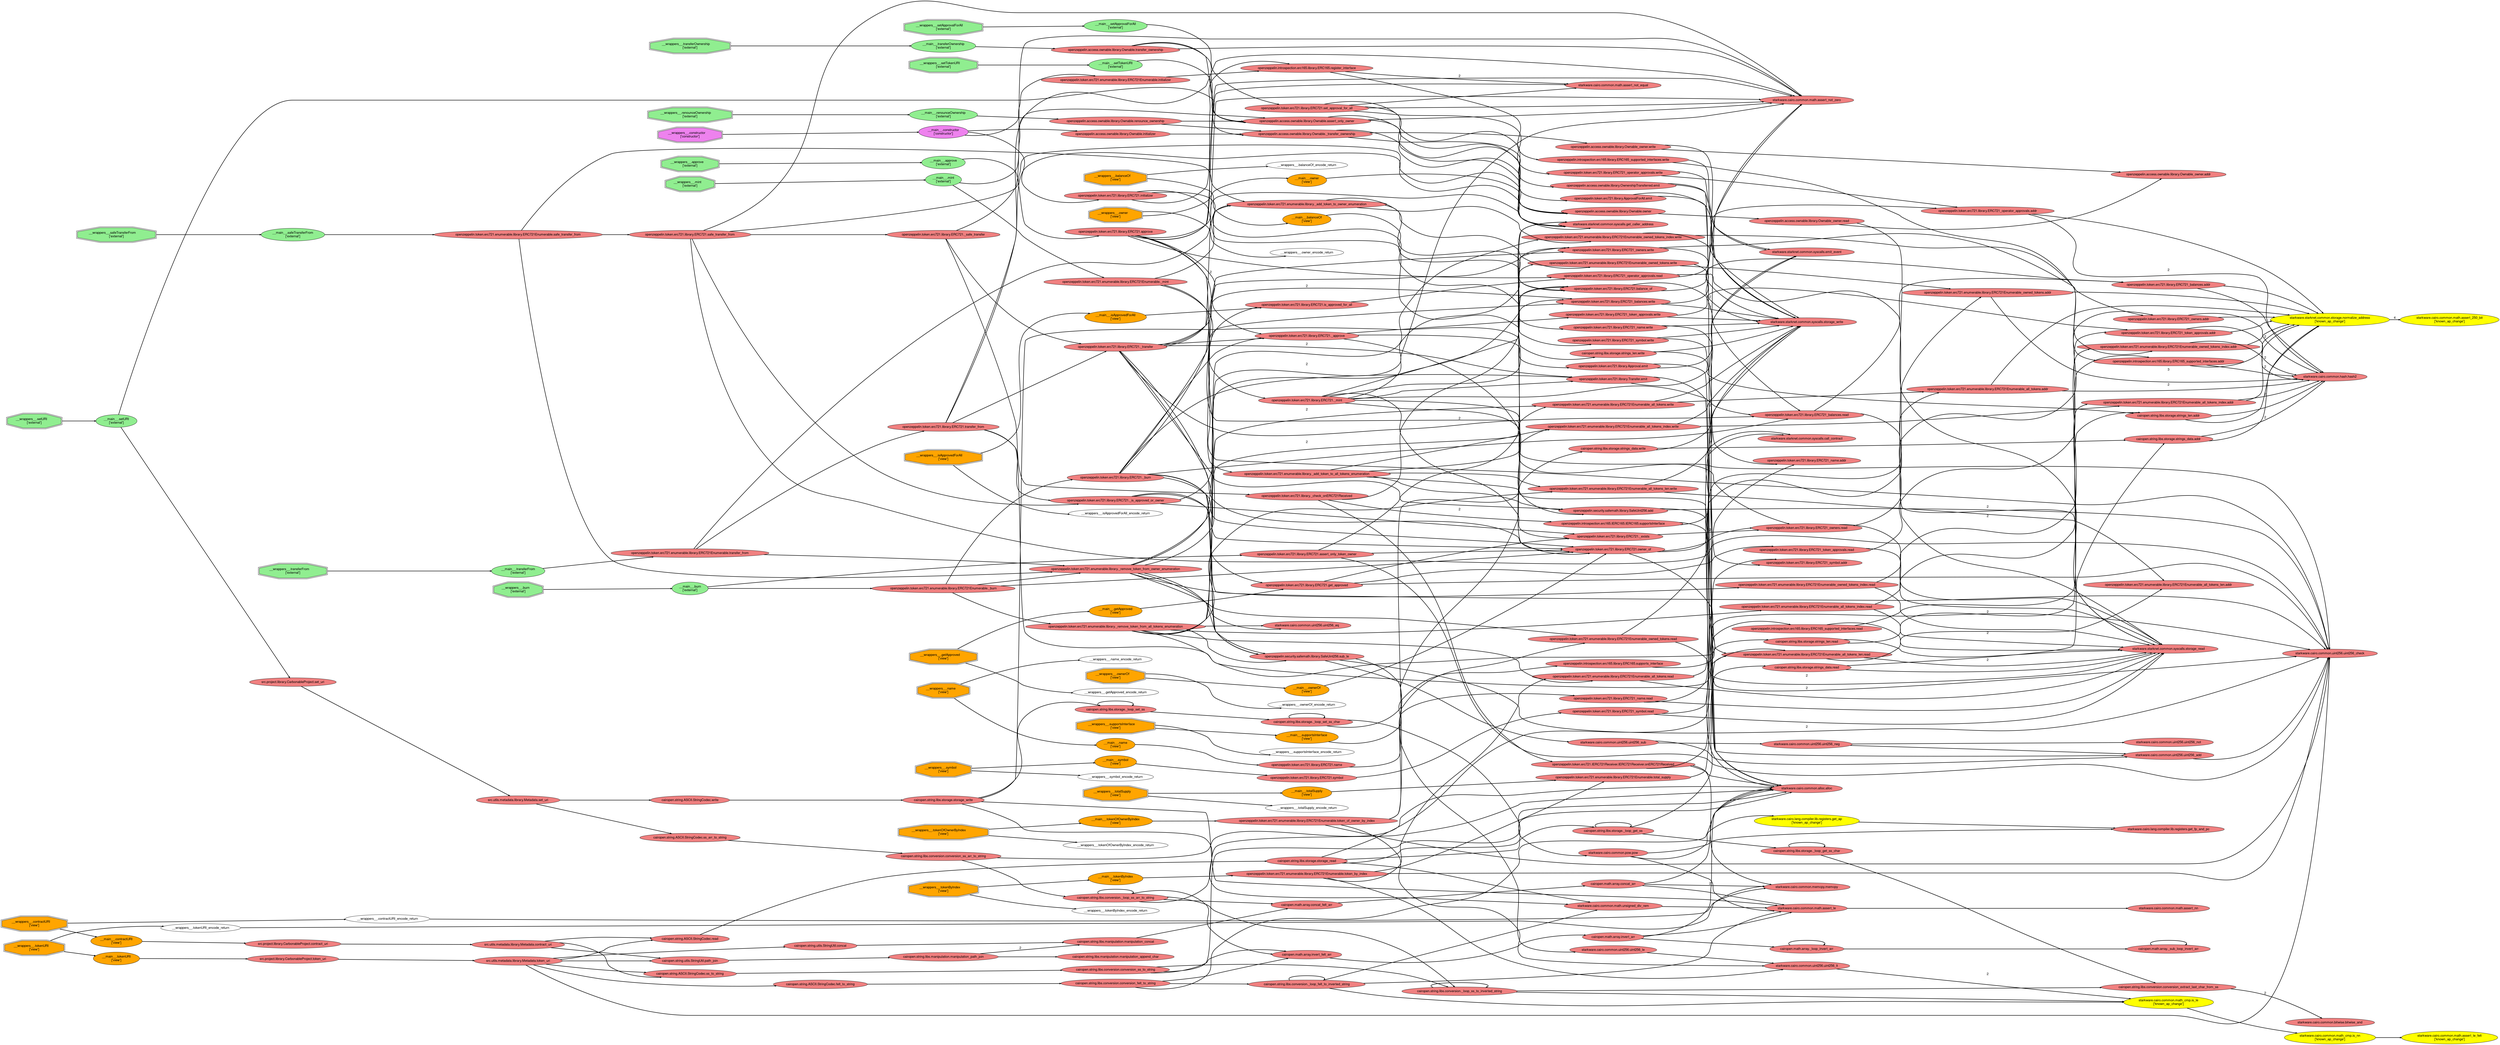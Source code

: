 // Call flow graph
digraph CarbonableProject {
	graph [fontname="Helvetica,Arial,sans-serif" fontsize=20 layout=dot newrank=true rankdir=LR]
	node [fontname="Helvetica,Arial,sans-serif" pencolor="#00000044" shape="rect, plaintext" style=filled]
	edge [arrowsize=0.5 fontname="Helvetica,Arial,sans-serif" labeldistance=3 labelfontcolor="#00000080" penwidth=2]
	0 [label="starkware.cairo.common.alloc.alloc" color="" fillcolor=lightcoral shape=oval style=filled]
	3 [label="starkware.cairo.common.hash.hash2" color="" fillcolor=lightcoral shape=oval style=filled]
	9 [label="starkware.cairo.common.memcpy.memcpy" color="" fillcolor=lightcoral shape=oval style=filled]
	24 [label="starkware.cairo.lang.compiler.lib.registers.get_fp_and_pc" color="" fillcolor=lightcoral shape=oval style=filled]
	25 [label="starkware.cairo.lang.compiler.lib.registers.get_ap\l['known_ap_change']" color="" fillcolor=yellow shape=oval style=filled]
	30 [label="starkware.cairo.common.math.assert_not_zero" color="" fillcolor=lightcoral shape=oval style=filled]
	35 [label="starkware.cairo.common.math.assert_not_equal" color="" fillcolor=lightcoral shape=oval style=filled]
	41 [label="starkware.cairo.common.math.assert_nn" color="" fillcolor=lightcoral shape=oval style=filled]
	45 [label="starkware.cairo.common.math.assert_le" color="" fillcolor=lightcoral shape=oval style=filled]
	50 [label="starkware.cairo.common.math.assert_250_bit\l['known_ap_change']" color="" fillcolor=yellow shape=oval style=filled]
	63 [label="starkware.cairo.common.math.assert_le_felt\l['known_ap_change']" color="" fillcolor=yellow shape=oval style=filled]
	108 [label="starkware.cairo.common.math.unsigned_div_rem" color="" fillcolor=lightcoral shape=oval style=filled]
	123 [label="starkware.starknet.common.storage.normalize_address\l['known_ap_change']" color="" fillcolor=yellow shape=oval style=filled]
	163 [label="starkware.starknet.common.syscalls.call_contract" color="" fillcolor=lightcoral shape=oval style=filled]
	175 [label="starkware.starknet.common.syscalls.get_caller_address" color="" fillcolor=lightcoral shape=oval style=filled]
	182 [label="starkware.starknet.common.syscalls.storage_read" color="" fillcolor=lightcoral shape=oval style=filled]
	190 [label="starkware.starknet.common.syscalls.storage_write" color="" fillcolor=lightcoral shape=oval style=filled]
	198 [label="starkware.starknet.common.syscalls.emit_event" color="" fillcolor=lightcoral shape=oval style=filled]
	208 [label="starkware.cairo.common.bitwise.bitwise_and" color="" fillcolor=lightcoral shape=oval style=filled]
	214 [label="starkware.cairo.common.math_cmp.is_nn\l['known_ap_change']" color="" fillcolor=yellow shape=oval style=filled]
	247 [label="starkware.cairo.common.math_cmp.is_le\l['known_ap_change']" color="" fillcolor=yellow shape=oval style=filled]
	252 [label="starkware.cairo.common.pow.pow" color="" fillcolor=lightcoral shape=oval style=filled]
	295 [label="starkware.cairo.common.uint256.uint256_check" color="" fillcolor=lightcoral shape=oval style=filled]
	300 [label="starkware.cairo.common.uint256.uint256_add" color="" fillcolor=lightcoral shape=oval style=filled]
	322 [label="starkware.cairo.common.uint256.uint256_lt" color="" fillcolor=lightcoral shape=oval style=filled]
	339 [label="starkware.cairo.common.uint256.uint256_le" color="" fillcolor=lightcoral shape=oval style=filled]
	351 [label="starkware.cairo.common.uint256.uint256_not" color="" fillcolor=lightcoral shape=oval style=filled]
	359 [label="starkware.cairo.common.uint256.uint256_neg" color="" fillcolor=lightcoral shape=oval style=filled]
	374 [label="starkware.cairo.common.uint256.uint256_sub" color="" fillcolor=lightcoral shape=oval style=filled]
	390 [label="starkware.cairo.common.uint256.uint256_eq" color="" fillcolor=lightcoral shape=oval style=filled]
	412 [label="openzeppelin.access.ownable.library.OwnershipTransferred.emit" color="" fillcolor=lightcoral shape=oval style=filled]
	437 [label="openzeppelin.access.ownable.library.Ownable_owner.addr" color="" fillcolor=lightcoral shape=oval style=filled]
	442 [label="openzeppelin.access.ownable.library.Ownable_owner.read" color="" fillcolor=lightcoral shape=oval style=filled]
	455 [label="openzeppelin.access.ownable.library.Ownable_owner.write" color="" fillcolor=lightcoral shape=oval style=filled]
	467 [label="openzeppelin.access.ownable.library.Ownable.initializer" color="" fillcolor=lightcoral shape=oval style=filled]
	474 [label="openzeppelin.access.ownable.library.Ownable.assert_only_owner" color="" fillcolor=lightcoral shape=oval style=filled]
	489 [label="openzeppelin.access.ownable.library.Ownable.owner" color="" fillcolor=lightcoral shape=oval style=filled]
	495 [label="openzeppelin.access.ownable.library.Ownable.transfer_ownership" color="" fillcolor=lightcoral shape=oval style=filled]
	507 [label="openzeppelin.access.ownable.library.Ownable.renounce_ownership" color="" fillcolor=lightcoral shape=oval style=filled]
	517 [label="openzeppelin.access.ownable.library.Ownable._transfer_ownership" color="" fillcolor=lightcoral shape=oval style=filled]
	538 [label="openzeppelin.introspection.erc165.library.ERC165_supported_interfaces.addr" color="" fillcolor=lightcoral shape=oval style=filled]
	552 [label="openzeppelin.introspection.erc165.library.ERC165_supported_interfaces.read" color="" fillcolor=lightcoral shape=oval style=filled]
	566 [label="openzeppelin.introspection.erc165.library.ERC165_supported_interfaces.write" color="" fillcolor=lightcoral shape=oval style=filled]
	579 [label="openzeppelin.introspection.erc165.library.ERC165.supports_interface" color="" fillcolor=lightcoral shape=oval style=filled]
	596 [label="openzeppelin.introspection.erc165.library.ERC165.register_interface" color="" fillcolor=lightcoral shape=oval style=filled]
	610 [label="openzeppelin.introspection.erc165.IERC165.IERC165.supportsInterface" color="" fillcolor=lightcoral shape=oval style=filled]
	633 [label="openzeppelin.security.safemath.library.SafeUint256.add" color="" fillcolor=lightcoral shape=oval style=filled]
	656 [label="openzeppelin.security.safemath.library.SafeUint256.sub_le" color="" fillcolor=lightcoral shape=oval style=filled]
	688 [label="openzeppelin.token.erc721.IERC721Receiver.IERC721Receiver.onERC721Received" color="" fillcolor=lightcoral shape=oval style=filled]
	725 [label="openzeppelin.token.erc721.library.Transfer.emit" color="" fillcolor=lightcoral shape=oval style=filled]
	752 [label="openzeppelin.token.erc721.library.Approval.emit" color="" fillcolor=lightcoral shape=oval style=filled]
	779 [label="openzeppelin.token.erc721.library.ApprovalForAll.emit" color="" fillcolor=lightcoral shape=oval style=filled]
	805 [label="openzeppelin.token.erc721.library.ERC721_name.addr" color="" fillcolor=lightcoral shape=oval style=filled]
	810 [label="openzeppelin.token.erc721.library.ERC721_name.read" color="" fillcolor=lightcoral shape=oval style=filled]
	823 [label="openzeppelin.token.erc721.library.ERC721_name.write" color="" fillcolor=lightcoral shape=oval style=filled]
	835 [label="openzeppelin.token.erc721.library.ERC721_symbol.addr" color="" fillcolor=lightcoral shape=oval style=filled]
	840 [label="openzeppelin.token.erc721.library.ERC721_symbol.read" color="" fillcolor=lightcoral shape=oval style=filled]
	853 [label="openzeppelin.token.erc721.library.ERC721_symbol.write" color="" fillcolor=lightcoral shape=oval style=filled]
	865 [label="openzeppelin.token.erc721.library.ERC721_owners.addr" color="" fillcolor=lightcoral shape=oval style=filled]
	882 [label="openzeppelin.token.erc721.library.ERC721_owners.read" color="" fillcolor=lightcoral shape=oval style=filled]
	897 [label="openzeppelin.token.erc721.library.ERC721_owners.write" color="" fillcolor=lightcoral shape=oval style=filled]
	911 [label="openzeppelin.token.erc721.library.ERC721_balances.addr" color="" fillcolor=lightcoral shape=oval style=filled]
	925 [label="openzeppelin.token.erc721.library.ERC721_balances.read" color="" fillcolor=lightcoral shape=oval style=filled]
	945 [label="openzeppelin.token.erc721.library.ERC721_balances.write" color="" fillcolor=lightcoral shape=oval style=filled]
	963 [label="openzeppelin.token.erc721.library.ERC721_token_approvals.addr" color="" fillcolor=lightcoral shape=oval style=filled]
	980 [label="openzeppelin.token.erc721.library.ERC721_token_approvals.read" color="" fillcolor=lightcoral shape=oval style=filled]
	995 [label="openzeppelin.token.erc721.library.ERC721_token_approvals.write" color="" fillcolor=lightcoral shape=oval style=filled]
	1009 [label="openzeppelin.token.erc721.library.ERC721_operator_approvals.addr" color="" fillcolor=lightcoral shape=oval style=filled]
	1026 [label="openzeppelin.token.erc721.library.ERC721_operator_approvals.read" color="" fillcolor=lightcoral shape=oval style=filled]
	1041 [label="openzeppelin.token.erc721.library.ERC721_operator_approvals.write" color="" fillcolor=lightcoral shape=oval style=filled]
	1055 [label="openzeppelin.token.erc721.library.ERC721.initializer" color="" fillcolor=lightcoral shape=oval style=filled]
	1073 [label="openzeppelin.token.erc721.library.ERC721.name" color="" fillcolor=lightcoral shape=oval style=filled]
	1079 [label="openzeppelin.token.erc721.library.ERC721.symbol" color="" fillcolor=lightcoral shape=oval style=filled]
	1085 [label="openzeppelin.token.erc721.library.ERC721.balance_of" color="" fillcolor=lightcoral shape=oval style=filled]
	1095 [label="openzeppelin.token.erc721.library.ERC721.owner_of" color="" fillcolor=lightcoral shape=oval style=filled]
	1114 [label="openzeppelin.token.erc721.library.ERC721.get_approved" color="" fillcolor=lightcoral shape=oval style=filled]
	1136 [label="openzeppelin.token.erc721.library.ERC721.is_approved_for_all" color="" fillcolor=lightcoral shape=oval style=filled]
	1144 [label="openzeppelin.token.erc721.library.ERC721.approve" color="" fillcolor=lightcoral shape=oval style=filled]
	1200 [label="openzeppelin.token.erc721.library.ERC721.set_approval_for_all" color="" fillcolor=lightcoral shape=oval style=filled]
	1235 [label="openzeppelin.token.erc721.library.ERC721.transfer_from" color="" fillcolor=lightcoral shape=oval style=filled]
	1270 [label="openzeppelin.token.erc721.library.ERC721.safe_transfer_from" color="" fillcolor=lightcoral shape=oval style=filled]
	1307 [label="openzeppelin.token.erc721.library.ERC721.assert_only_token_owner" color="" fillcolor=lightcoral shape=oval style=filled]
	1327 [label="openzeppelin.token.erc721.library.ERC721._is_approved_or_owner" color="" fillcolor=lightcoral shape=oval style=filled]
	1394 [label="openzeppelin.token.erc721.library.ERC721._exists" color="" fillcolor=lightcoral shape=oval style=filled]
	1415 [label="openzeppelin.token.erc721.library.ERC721._approve" color="" fillcolor=lightcoral shape=oval style=filled]
	1439 [label="openzeppelin.token.erc721.library.ERC721._transfer" color="" fillcolor=lightcoral shape=oval style=filled]
	1510 [label="openzeppelin.token.erc721.library.ERC721._safe_transfer" color="" fillcolor=lightcoral shape=oval style=filled]
	1533 [label="openzeppelin.token.erc721.library.ERC721._mint" color="" fillcolor=lightcoral shape=oval style=filled]
	1588 [label="openzeppelin.token.erc721.library.ERC721._burn" color="" fillcolor=lightcoral shape=oval style=filled]
	1647 [label="openzeppelin.token.erc721.library._check_onERC721Received" color="" fillcolor=lightcoral shape=oval style=filled]
	1692 [label="openzeppelin.token.erc721.enumerable.library.ERC721Enumerable_all_tokens_len.addr" color="" fillcolor=lightcoral shape=oval style=filled]
	1697 [label="openzeppelin.token.erc721.enumerable.library.ERC721Enumerable_all_tokens_len.read" color="" fillcolor=lightcoral shape=oval style=filled]
	1716 [label="openzeppelin.token.erc721.enumerable.library.ERC721Enumerable_all_tokens_len.write" color="" fillcolor=lightcoral shape=oval style=filled]
	1733 [label="openzeppelin.token.erc721.enumerable.library.ERC721Enumerable_all_tokens.addr" color="" fillcolor=lightcoral shape=oval style=filled]
	1750 [label="openzeppelin.token.erc721.enumerable.library.ERC721Enumerable_all_tokens.read" color="" fillcolor=lightcoral shape=oval style=filled]
	1771 [label="openzeppelin.token.erc721.enumerable.library.ERC721Enumerable_all_tokens.write" color="" fillcolor=lightcoral shape=oval style=filled]
	1790 [label="openzeppelin.token.erc721.enumerable.library.ERC721Enumerable_all_tokens_index.addr" color="" fillcolor=lightcoral shape=oval style=filled]
	1807 [label="openzeppelin.token.erc721.enumerable.library.ERC721Enumerable_all_tokens_index.read" color="" fillcolor=lightcoral shape=oval style=filled]
	1828 [label="openzeppelin.token.erc721.enumerable.library.ERC721Enumerable_all_tokens_index.write" color="" fillcolor=lightcoral shape=oval style=filled]
	1847 [label="openzeppelin.token.erc721.enumerable.library.ERC721Enumerable_owned_tokens.addr" color="" fillcolor=lightcoral shape=oval style=filled]
	1867 [label="openzeppelin.token.erc721.enumerable.library.ERC721Enumerable_owned_tokens.read" color="" fillcolor=lightcoral shape=oval style=filled]
	1889 [label="openzeppelin.token.erc721.enumerable.library.ERC721Enumerable_owned_tokens.write" color="" fillcolor=lightcoral shape=oval style=filled]
	1909 [label="openzeppelin.token.erc721.enumerable.library.ERC721Enumerable_owned_tokens_index.addr" color="" fillcolor=lightcoral shape=oval style=filled]
	1926 [label="openzeppelin.token.erc721.enumerable.library.ERC721Enumerable_owned_tokens_index.read" color="" fillcolor=lightcoral shape=oval style=filled]
	1947 [label="openzeppelin.token.erc721.enumerable.library.ERC721Enumerable_owned_tokens_index.write" color="" fillcolor=lightcoral shape=oval style=filled]
	1966 [label="openzeppelin.token.erc721.enumerable.library.ERC721Enumerable.initializer" color="" fillcolor=lightcoral shape=oval style=filled]
	1974 [label="openzeppelin.token.erc721.enumerable.library.ERC721Enumerable.total_supply" color="" fillcolor=lightcoral shape=oval style=filled]
	1980 [label="openzeppelin.token.erc721.enumerable.library.ERC721Enumerable.token_by_index" color="" fillcolor=lightcoral shape=oval style=filled]
	2009 [label="openzeppelin.token.erc721.enumerable.library.ERC721Enumerable.token_of_owner_by_index" color="" fillcolor=lightcoral shape=oval style=filled]
	2040 [label="openzeppelin.token.erc721.enumerable.library.ERC721Enumerable.transfer_from" color="" fillcolor=lightcoral shape=oval style=filled]
	2060 [label="openzeppelin.token.erc721.enumerable.library.ERC721Enumerable.safe_transfer_from" color="" fillcolor=lightcoral shape=oval style=filled]
	2082 [label="openzeppelin.token.erc721.enumerable.library.ERC721Enumerable._mint" color="" fillcolor=lightcoral shape=oval style=filled]
	2100 [label="openzeppelin.token.erc721.enumerable.library.ERC721Enumerable._burn" color="" fillcolor=lightcoral shape=oval style=filled]
	2124 [label="openzeppelin.token.erc721.enumerable.library._add_token_to_all_tokens_enumeration" color="" fillcolor=lightcoral shape=oval style=filled]
	2153 [label="openzeppelin.token.erc721.enumerable.library._remove_token_from_all_tokens_enumeration" color="" fillcolor=lightcoral shape=oval style=filled]
	2240 [label="openzeppelin.token.erc721.enumerable.library._add_token_to_owner_enumeration" color="" fillcolor=lightcoral shape=oval style=filled]
	2266 [label="openzeppelin.token.erc721.enumerable.library._remove_token_from_owner_enumeration" color="" fillcolor=lightcoral shape=oval style=filled]
	2356 [label="cairopen.math.array.concat_arr" color="" fillcolor=lightcoral shape=oval style=filled]
	2383 [label="cairopen.math.array.concat_felt_arr" color="" fillcolor=lightcoral shape=oval style=filled]
	2393 [label="cairopen.math.array.invert_arr" color="" fillcolor=lightcoral shape=oval style=filled]
	2416 [label="cairopen.math.array.invert_felt_arr" color="" fillcolor=lightcoral shape=oval style=filled]
	2424 [label="cairopen.math.array._loop_invert_arr" color="" fillcolor=lightcoral shape=oval style=filled]
	2451 [label="cairopen.math.array._sub_loop_invert_arr" color="" fillcolor=lightcoral shape=oval style=filled]
	2490 [label="cairopen.string.libs.conversion.conversion_felt_to_string" color="" fillcolor=lightcoral shape=oval style=filled]
	2515 [label="cairopen.string.libs.conversion._loop_felt_to_inverted_string" color="" fillcolor=lightcoral shape=oval style=filled]
	2561 [label="cairopen.string.libs.conversion.conversion_ss_to_string" color="" fillcolor=lightcoral shape=oval style=filled]
	2592 [label="cairopen.string.libs.conversion._loop_ss_to_inverted_string" color="" fillcolor=lightcoral shape=oval style=filled]
	2640 [label="cairopen.string.libs.conversion.conversion_ss_arr_to_string" color="" fillcolor=lightcoral shape=oval style=filled]
	2656 [label="cairopen.string.libs.conversion._loop_ss_arr_to_string" color="" fillcolor=lightcoral shape=oval style=filled]
	2713 [label="cairopen.string.libs.conversion.conversion_extract_last_char_from_ss" color="" fillcolor=lightcoral shape=oval style=filled]
	2735 [label="cairopen.string.libs.storage.strings_data.addr" color="" fillcolor=lightcoral shape=oval style=filled]
	2752 [label="cairopen.string.libs.storage.strings_data.read" color="" fillcolor=lightcoral shape=oval style=filled]
	2767 [label="cairopen.string.libs.storage.strings_data.write" color="" fillcolor=lightcoral shape=oval style=filled]
	2781 [label="cairopen.string.libs.storage.strings_len.addr" color="" fillcolor=lightcoral shape=oval style=filled]
	2795 [label="cairopen.string.libs.storage.strings_len.read" color="" fillcolor=lightcoral shape=oval style=filled]
	2809 [label="cairopen.string.libs.storage.strings_len.write" color="" fillcolor=lightcoral shape=oval style=filled]
	2822 [label="cairopen.string.libs.storage.storage_read" color="" fillcolor=lightcoral shape=oval style=filled]
	2866 [label="cairopen.string.libs.storage._loop_get_ss" color="" fillcolor=lightcoral shape=oval style=filled]
	2897 [label="cairopen.string.libs.storage._loop_get_ss_char" color="" fillcolor=lightcoral shape=oval style=filled]
	2934 [label="cairopen.string.libs.storage.storage_write" color="" fillcolor=lightcoral shape=oval style=filled]
	2969 [label="cairopen.string.libs.storage._loop_set_ss" color="" fillcolor=lightcoral shape=oval style=filled]
	2994 [label="cairopen.string.libs.storage._loop_set_ss_char" color="" fillcolor=lightcoral shape=oval style=filled]
	3033 [label="cairopen.string.ASCII.StringCodec.read" color="" fillcolor=lightcoral shape=oval style=filled]
	3051 [label="cairopen.string.ASCII.StringCodec.write" color="" fillcolor=lightcoral shape=oval style=filled]
	3065 [label="cairopen.string.ASCII.StringCodec.felt_to_string" color="" fillcolor=lightcoral shape=oval style=filled]
	3075 [label="cairopen.string.ASCII.StringCodec.ss_to_string" color="" fillcolor=lightcoral shape=oval style=filled]
	3089 [label="cairopen.string.ASCII.StringCodec.ss_arr_to_string" color="" fillcolor=lightcoral shape=oval style=filled]
	3104 [label="cairopen.string.libs.manipulation.manipulation_concat" color="" fillcolor=lightcoral shape=oval style=filled]
	3112 [label="cairopen.string.libs.manipulation.manipulation_append_char" color="" fillcolor=lightcoral shape=oval style=filled]
	3119 [label="cairopen.string.libs.manipulation.manipulation_path_join" color="" fillcolor=lightcoral shape=oval style=filled]
	3147 [label="cairopen.string.utils.StringUtil.concat" color="" fillcolor=lightcoral shape=oval style=filled]
	3155 [label="cairopen.string.utils.StringUtil.path_join" color="" fillcolor=lightcoral shape=oval style=filled]
	3163 [label="src.utils.metadata.library.Metadata.token_uri" color="" fillcolor=lightcoral shape=oval style=filled]
	3217 [label="src.utils.metadata.library.Metadata.contract_uri" color="" fillcolor=lightcoral shape=oval style=filled]
	3252 [label="src.utils.metadata.library.Metadata.set_uri" color="" fillcolor=lightcoral shape=oval style=filled]
	3275 [label="src.project.library.CarbonableProject.token_uri" color="" fillcolor=lightcoral shape=oval style=filled]
	3284 [label="src.project.library.CarbonableProject.contract_uri" color="" fillcolor=lightcoral shape=oval style=filled]
	3291 [label="src.project.library.CarbonableProject.set_uri" color="" fillcolor=lightcoral shape=oval style=filled]
	3300 [label="__main__.constructor\l['constructor']" color="" fillcolor=violet shape=oval style=filled]
	3313 [label="__wrappers__.constructor\l['constructor']" color="" fillcolor=violet shape=doubleoctagon style=filled]
	3334 [label="__main__.totalSupply\l['view']" color="" fillcolor=orange shape=oval style=filled]
	3345 [label="__wrappers__.totalSupply_encode_return" color="" fillcolor=white shape=oval style=solid]
	3355 [label="__wrappers__.totalSupply\l['view']" color="" fillcolor=orange shape=doubleoctagon style=filled]
	3371 [label="__main__.tokenByIndex\l['view']" color="" fillcolor=orange shape=oval style=filled]
	3384 [label="__wrappers__.tokenByIndex_encode_return" color="" fillcolor=white shape=oval style=solid]
	3394 [label="__wrappers__.tokenByIndex\l['view']" color="" fillcolor=orange shape=doubleoctagon style=filled]
	3414 [label="__main__.tokenOfOwnerByIndex\l['view']" color="" fillcolor=orange shape=oval style=filled]
	3428 [label="__wrappers__.tokenOfOwnerByIndex_encode_return" color="" fillcolor=white shape=oval style=solid]
	3438 [label="__wrappers__.tokenOfOwnerByIndex\l['view']" color="" fillcolor=orange shape=doubleoctagon style=filled]
	3459 [label="__main__.supportsInterface\l['view']" color="" fillcolor=orange shape=oval style=filled]
	3466 [label="__wrappers__.supportsInterface_encode_return" color="" fillcolor=white shape=oval style=solid]
	3475 [label="__wrappers__.supportsInterface\l['view']" color="" fillcolor=orange shape=doubleoctagon style=filled]
	3494 [label="__main__.name\l['view']" color="" fillcolor=orange shape=oval style=filled]
	3500 [label="__wrappers__.name_encode_return" color="" fillcolor=white shape=oval style=solid]
	3509 [label="__wrappers__.name\l['view']" color="" fillcolor=orange shape=doubleoctagon style=filled]
	3525 [label="__main__.symbol\l['view']" color="" fillcolor=orange shape=oval style=filled]
	3531 [label="__wrappers__.symbol_encode_return" color="" fillcolor=white shape=oval style=solid]
	3540 [label="__wrappers__.symbol\l['view']" color="" fillcolor=orange shape=doubleoctagon style=filled]
	3556 [label="__main__.balanceOf\l['view']" color="" fillcolor=orange shape=oval style=filled]
	3563 [label="__wrappers__.balanceOf_encode_return" color="" fillcolor=white shape=oval style=solid]
	3573 [label="__wrappers__.balanceOf\l['view']" color="" fillcolor=orange shape=doubleoctagon style=filled]
	3592 [label="__main__.ownerOf\l['view']" color="" fillcolor=orange shape=oval style=filled]
	3600 [label="__wrappers__.ownerOf_encode_return" color="" fillcolor=white shape=oval style=solid]
	3609 [label="__wrappers__.ownerOf\l['view']" color="" fillcolor=orange shape=doubleoctagon style=filled]
	3629 [label="__main__.getApproved\l['view']" color="" fillcolor=orange shape=oval style=filled]
	3637 [label="__wrappers__.getApproved_encode_return" color="" fillcolor=white shape=oval style=solid]
	3646 [label="__wrappers__.getApproved\l['view']" color="" fillcolor=orange shape=doubleoctagon style=filled]
	3666 [label="__main__.isApprovedForAll\l['view']" color="" fillcolor=orange shape=oval style=filled]
	3674 [label="__wrappers__.isApprovedForAll_encode_return" color="" fillcolor=white shape=oval style=solid]
	3683 [label="__wrappers__.isApprovedForAll\l['view']" color="" fillcolor=orange shape=doubleoctagon style=filled]
	3703 [label="__main__.tokenURI\l['view']" color="" fillcolor=orange shape=oval style=filled]
	3712 [label="__wrappers__.tokenURI_encode_return" color="" fillcolor=white shape=oval style=solid]
	3731 [label="__wrappers__.tokenURI\l['view']" color="" fillcolor=orange shape=doubleoctagon style=filled]
	3757 [label="__main__.contractURI\l['view']" color="" fillcolor=orange shape=oval style=filled]
	3764 [label="__wrappers__.contractURI_encode_return" color="" fillcolor=white shape=oval style=solid]
	3783 [label="__wrappers__.contractURI\l['view']" color="" fillcolor=orange shape=doubleoctagon style=filled]
	3805 [label="__main__.owner\l['view']" color="" fillcolor=orange shape=oval style=filled]
	3811 [label="__wrappers__.owner_encode_return" color="" fillcolor=white shape=oval style=solid]
	3820 [label="__wrappers__.owner\l['view']" color="" fillcolor=orange shape=doubleoctagon style=filled]
	3836 [label="__main__.approve\l['external']" color="" fillcolor=lightgreen shape=oval style=filled]
	3845 [label="__wrappers__.approve\l['external']" color="" fillcolor=lightgreen shape=doubleoctagon style=filled]
	3866 [label="__main__.setApprovalForAll\l['external']" color="" fillcolor=lightgreen shape=oval style=filled]
	3874 [label="__wrappers__.setApprovalForAll\l['external']" color="" fillcolor=lightgreen shape=doubleoctagon style=filled]
	3894 [label="__main__.transferFrom\l['external']" color="" fillcolor=lightgreen shape=oval style=filled]
	3904 [label="__wrappers__.transferFrom\l['external']" color="" fillcolor=lightgreen shape=doubleoctagon style=filled]
	3926 [label="__main__.safeTransferFrom\l['external']" color="" fillcolor=lightgreen shape=oval style=filled]
	3938 [label="__wrappers__.safeTransferFrom\l['external']" color="" fillcolor=lightgreen shape=doubleoctagon style=filled]
	3970 [label="__main__.mint\l['external']" color="" fillcolor=lightgreen shape=oval style=filled]
	3984 [label="__wrappers__.mint\l['external']" color="" fillcolor=lightgreen shape=doubleoctagon style=filled]
	4005 [label="__main__.burn\l['external']" color="" fillcolor=lightgreen shape=oval style=filled]
	4017 [label="__wrappers__.burn\l['external']" color="" fillcolor=lightgreen shape=doubleoctagon style=filled]
	4037 [label="__main__.setTokenURI\l['external']" color="" fillcolor=lightgreen shape=oval style=filled]
	4046 [label="__wrappers__.setTokenURI\l['external']" color="" fillcolor=lightgreen shape=doubleoctagon style=filled]
	4067 [label="__main__.setURI\l['external']" color="" fillcolor=lightgreen shape=oval style=filled]
	4081 [label="__wrappers__.setURI\l['external']" color="" fillcolor=lightgreen shape=doubleoctagon style=filled]
	4110 [label="__main__.transferOwnership\l['external']" color="" fillcolor=lightgreen shape=oval style=filled]
	4117 [label="__wrappers__.transferOwnership\l['external']" color="" fillcolor=lightgreen shape=doubleoctagon style=filled]
	4136 [label="__main__.renounceOwnership\l['external']" color="" fillcolor=lightgreen shape=oval style=filled]
	4142 [label="__wrappers__.renounceOwnership\l['external']" color="" fillcolor=lightgreen shape=doubleoctagon style=filled]
	25 -> 24
	45 -> 41
	108 -> 45
	123 -> 50 [label=4]
	214 -> 63
	247 -> 214
	252 -> 25
	252 -> 24
	252 -> 45
	300 -> 295
	322 -> 247 [label=2]
	339 -> 322
	359 -> 351
	359 -> 300
	374 -> 359
	374 -> 300
	412 -> 0 [label=2]
	412 -> 198
	442 -> 437
	442 -> 182
	455 -> 437
	455 -> 190
	467 -> 517
	474 -> 489
	474 -> 175
	474 -> 30
	489 -> 442
	495 -> 30
	495 -> 474
	495 -> 517
	507 -> 474
	507 -> 517
	517 -> 489
	517 -> 455
	517 -> 412
	538 -> 3
	538 -> 123
	552 -> 538
	552 -> 182
	566 -> 538
	566 -> 190
	579 -> 552
	596 -> 35
	596 -> 566
	610 -> 0
	610 -> 163
	633 -> 295 [label=2]
	633 -> 300
	656 -> 295 [label=2]
	656 -> 339
	656 -> 374
	688 -> 0
	688 -> 9
	688 -> 163
	725 -> 0 [label=2]
	725 -> 198
	752 -> 0 [label=2]
	752 -> 198
	779 -> 0 [label=2]
	779 -> 198
	810 -> 805
	810 -> 182
	823 -> 805
	823 -> 190
	840 -> 835
	840 -> 182
	853 -> 835
	853 -> 190
	865 -> 3 [label=2]
	865 -> 123
	882 -> 865
	882 -> 182
	897 -> 865
	897 -> 190
	911 -> 3
	911 -> 123
	925 -> 911
	925 -> 182 [label=2]
	945 -> 911
	945 -> 190 [label=2]
	963 -> 3 [label=2]
	963 -> 123
	980 -> 963
	980 -> 182
	995 -> 963
	995 -> 190
	1009 -> 3 [label=2]
	1009 -> 123
	1026 -> 1009
	1026 -> 182
	1041 -> 1009
	1041 -> 190
	1055 -> 823
	1055 -> 853
	1055 -> 596 [label=2]
	1073 -> 810
	1079 -> 840
	1085 -> 30
	1085 -> 925
	1095 -> 295
	1095 -> 882
	1095 -> 30
	1114 -> 295
	1114 -> 1394
	1114 -> 980
	1136 -> 1026
	1144 -> 295
	1144 -> 175
	1144 -> 30 [label=2]
	1144 -> 882
	1144 -> 35
	1144 -> 1415 [label=2]
	1144 -> 1026
	1200 -> 175
	1200 -> 30
	1200 -> 35
	1200 -> 1041
	1200 -> 779
	1235 -> 295
	1235 -> 175
	1235 -> 1327
	1235 -> 30
	1235 -> 1439
	1270 -> 295
	1270 -> 175
	1270 -> 1327
	1270 -> 30
	1270 -> 1510
	1307 -> 295
	1307 -> 175
	1307 -> 1095
	1327 -> 1394
	1327 -> 1095
	1327 -> 1114
	1327 -> 1136
	1394 -> 882
	1415 -> 995
	1415 -> 1095
	1415 -> 752
	1439 -> 1095
	1439 -> 30
	1439 -> 1415
	1439 -> 925 [label=2]
	1439 -> 656
	1439 -> 945 [label=2]
	1439 -> 633
	1439 -> 897
	1439 -> 725
	1510 -> 1439
	1510 -> 1647
	1510 -> 30
	1533 -> 295
	1533 -> 30
	1533 -> 1394
	1533 -> 925
	1533 -> 633
	1533 -> 945
	1533 -> 897
	1533 -> 725
	1588 -> 295
	1588 -> 1095
	1588 -> 1415
	1588 -> 925
	1588 -> 656
	1588 -> 945
	1588 -> 897
	1588 -> 725
	1647 -> 175
	1647 -> 610 [label=2]
	1647 -> 688
	1697 -> 1692
	1697 -> 182 [label=2]
	1716 -> 1692
	1716 -> 190 [label=2]
	1733 -> 3 [label=2]
	1733 -> 123
	1750 -> 1733
	1750 -> 182 [label=2]
	1771 -> 1733
	1771 -> 190 [label=2]
	1790 -> 3 [label=2]
	1790 -> 123
	1807 -> 1790
	1807 -> 182 [label=2]
	1828 -> 1790
	1828 -> 190 [label=2]
	1847 -> 3 [label=3]
	1847 -> 123
	1867 -> 1847
	1867 -> 182 [label=2]
	1889 -> 1847
	1889 -> 190 [label=2]
	1909 -> 3 [label=2]
	1909 -> 123
	1926 -> 1909
	1926 -> 182 [label=2]
	1947 -> 1909
	1947 -> 190 [label=2]
	1966 -> 596
	1974 -> 1697
	1980 -> 295
	1980 -> 1974
	1980 -> 322
	1980 -> 1750
	2009 -> 295
	2009 -> 1085
	2009 -> 322
	2009 -> 1867
	2040 -> 2266
	2040 -> 2240
	2040 -> 1235
	2060 -> 2266
	2060 -> 2240
	2060 -> 1270
	2082 -> 2124
	2082 -> 2240
	2082 -> 1533
	2100 -> 1095
	2100 -> 2266
	2100 -> 2153
	2100 -> 1588
	2124 -> 1697
	2124 -> 1771
	2124 -> 1828
	2124 -> 633
	2124 -> 1716
	2153 -> 1697
	2153 -> 656
	2153 -> 1807
	2153 -> 1750
	2153 -> 1771 [label=2]
	2153 -> 1828 [label=2]
	2153 -> 1716
	2153 -> 390
	2240 -> 1085
	2240 -> 1889
	2240 -> 1947
	2266 -> 1085
	2266 -> 656
	2266 -> 1926
	2266 -> 390
	2266 -> 1947 [label=2]
	2266 -> 1889 [label=2]
	2266 -> 1867
	2356 -> 45
	2356 -> 0
	2356 -> 9 [label=2]
	2383 -> 2356
	2393 -> 45
	2393 -> 0
	2393 -> 2424
	2416 -> 2393
	2424 -> 2451
	2424 -> 2424
	2451 -> 2451
	2490 -> 0
	2490 -> 2515
	2490 -> 2416
	2515 -> 45
	2515 -> 108
	2515 -> 247
	2515 -> 2515
	2561 -> 0
	2561 -> 2592
	2561 -> 2416
	2592 -> 2713
	2592 -> 247
	2592 -> 2592
	2640 -> 0
	2640 -> 2656
	2656 -> 0
	2656 -> 2592
	2656 -> 2416
	2656 -> 2383
	2656 -> 2656
	2713 -> 208 [label=2]
	2735 -> 3 [label=2]
	2735 -> 123
	2752 -> 2735
	2752 -> 182
	2767 -> 2735
	2767 -> 190
	2781 -> 3
	2781 -> 123
	2795 -> 2781
	2795 -> 182
	2809 -> 2781
	2809 -> 190
	2822 -> 0
	2822 -> 2795
	2822 -> 108
	2822 -> 2866
	2866 -> 2752
	2866 -> 2897
	2866 -> 2866
	2897 -> 2713
	2897 -> 2897
	2934 -> 45
	2934 -> 2809
	2934 -> 108
	2934 -> 2969
	2969 -> 2994
	2969 -> 2969
	2994 -> 2767
	2994 -> 252
	2994 -> 2994
	3033 -> 2822
	3051 -> 2934
	3065 -> 2490
	3075 -> 2561
	3089 -> 2640
	3104 -> 2383
	3119 -> 3104 [label=2]
	3119 -> 3112
	3147 -> 3104
	3155 -> 3119
	3163 -> 295
	3163 -> 3033
	3163 -> 3065
	3163 -> 3075
	3163 -> 3147
	3163 -> 3155
	3217 -> 3033
	3217 -> 3075
	3217 -> 3155
	3252 -> 3089
	3252 -> 3051
	3275 -> 3163
	3284 -> 3217
	3291 -> 3252
	3300 -> 1055
	3300 -> 1966
	3300 -> 467
	3313 -> 3300
	3334 -> 1974
	3355 -> 3334
	3355 -> 3345
	3371 -> 1980
	3394 -> 3371
	3394 -> 3384
	3414 -> 2009
	3438 -> 3414
	3438 -> 3428
	3459 -> 579
	3475 -> 3459
	3475 -> 3466
	3494 -> 1073
	3509 -> 3494
	3509 -> 3500
	3525 -> 1079
	3540 -> 3525
	3540 -> 3531
	3556 -> 1085
	3573 -> 3556
	3573 -> 3563
	3592 -> 1095
	3609 -> 3592
	3609 -> 3600
	3629 -> 1114
	3646 -> 3629
	3646 -> 3637
	3666 -> 1136
	3683 -> 3666
	3683 -> 3674
	3703 -> 3275
	3712 -> 9
	3731 -> 3703
	3731 -> 3712
	3757 -> 3284
	3764 -> 9
	3783 -> 3757
	3783 -> 3764
	3805 -> 489
	3820 -> 3805
	3820 -> 3811
	3836 -> 1144
	3845 -> 3836
	3866 -> 1200
	3874 -> 3866
	3894 -> 2040
	3904 -> 3894
	3926 -> 2060
	3938 -> 3926
	3970 -> 474
	3970 -> 2082
	3984 -> 3970
	4005 -> 1307
	4005 -> 2100
	4017 -> 4005
	4037 -> 474
	4046 -> 4037
	4067 -> 474
	4067 -> 3291
	4081 -> 4067
	4110 -> 495
	4117 -> 4110
	4136 -> 507
	4142 -> 4136
}
